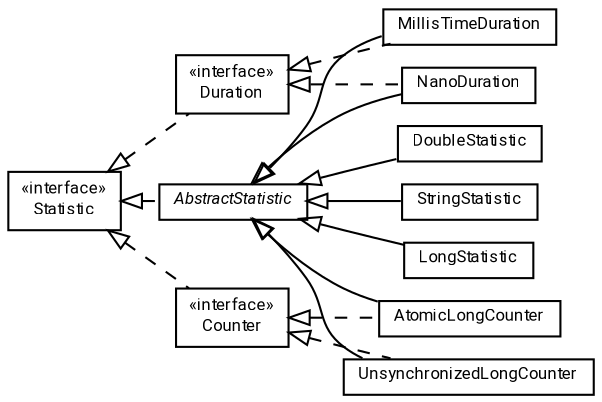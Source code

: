 #!/usr/local/bin/dot
#
# Class diagram 
# Generated by UMLGraph version R5_7_2-60-g0e99a6 (http://www.spinellis.gr/umlgraph/)
#

digraph G {
	graph [fontnames="svg"]
	edge [fontname="Roboto",fontsize=7,labelfontname="Roboto",labelfontsize=7,color="black"];
	node [fontname="Roboto",fontcolor="black",fontsize=8,shape=plaintext,margin=0,width=0,height=0];
	nodesep=0.15;
	ranksep=0.25;
	rankdir=LR;
	// de.lmu.ifi.dbs.elki.logging.statistics.NanoDuration
	c757337 [label=<<table title="de.lmu.ifi.dbs.elki.logging.statistics.NanoDuration" border="0" cellborder="1" cellspacing="0" cellpadding="2" href="NanoDuration.html" target="_parent">
		<tr><td><table border="0" cellspacing="0" cellpadding="1">
		<tr><td align="center" balign="center"> <font face="Roboto">NanoDuration</font> </td></tr>
		</table></td></tr>
		</table>>, URL="NanoDuration.html"];
	// de.lmu.ifi.dbs.elki.logging.statistics.UnsynchronizedLongCounter
	c757338 [label=<<table title="de.lmu.ifi.dbs.elki.logging.statistics.UnsynchronizedLongCounter" border="0" cellborder="1" cellspacing="0" cellpadding="2" href="UnsynchronizedLongCounter.html" target="_parent">
		<tr><td><table border="0" cellspacing="0" cellpadding="1">
		<tr><td align="center" balign="center"> <font face="Roboto">UnsynchronizedLongCounter</font> </td></tr>
		</table></td></tr>
		</table>>, URL="UnsynchronizedLongCounter.html"];
	// de.lmu.ifi.dbs.elki.logging.statistics.AbstractStatistic
	c757339 [label=<<table title="de.lmu.ifi.dbs.elki.logging.statistics.AbstractStatistic" border="0" cellborder="1" cellspacing="0" cellpadding="2" href="AbstractStatistic.html" target="_parent">
		<tr><td><table border="0" cellspacing="0" cellpadding="1">
		<tr><td align="center" balign="center"> <font face="Roboto"><i>AbstractStatistic</i></font> </td></tr>
		</table></td></tr>
		</table>>, URL="AbstractStatistic.html"];
	// de.lmu.ifi.dbs.elki.logging.statistics.MillisTimeDuration
	c757340 [label=<<table title="de.lmu.ifi.dbs.elki.logging.statistics.MillisTimeDuration" border="0" cellborder="1" cellspacing="0" cellpadding="2" href="MillisTimeDuration.html" target="_parent">
		<tr><td><table border="0" cellspacing="0" cellpadding="1">
		<tr><td align="center" balign="center"> <font face="Roboto">MillisTimeDuration</font> </td></tr>
		</table></td></tr>
		</table>>, URL="MillisTimeDuration.html"];
	// de.lmu.ifi.dbs.elki.logging.statistics.AtomicLongCounter
	c757341 [label=<<table title="de.lmu.ifi.dbs.elki.logging.statistics.AtomicLongCounter" border="0" cellborder="1" cellspacing="0" cellpadding="2" href="AtomicLongCounter.html" target="_parent">
		<tr><td><table border="0" cellspacing="0" cellpadding="1">
		<tr><td align="center" balign="center"> <font face="Roboto">AtomicLongCounter</font> </td></tr>
		</table></td></tr>
		</table>>, URL="AtomicLongCounter.html"];
	// de.lmu.ifi.dbs.elki.logging.statistics.DoubleStatistic
	c757342 [label=<<table title="de.lmu.ifi.dbs.elki.logging.statistics.DoubleStatistic" border="0" cellborder="1" cellspacing="0" cellpadding="2" href="DoubleStatistic.html" target="_parent">
		<tr><td><table border="0" cellspacing="0" cellpadding="1">
		<tr><td align="center" balign="center"> <font face="Roboto">DoubleStatistic</font> </td></tr>
		</table></td></tr>
		</table>>, URL="DoubleStatistic.html"];
	// de.lmu.ifi.dbs.elki.logging.statistics.Duration
	c757343 [label=<<table title="de.lmu.ifi.dbs.elki.logging.statistics.Duration" border="0" cellborder="1" cellspacing="0" cellpadding="2" href="Duration.html" target="_parent">
		<tr><td><table border="0" cellspacing="0" cellpadding="1">
		<tr><td align="center" balign="center"> &#171;interface&#187; </td></tr>
		<tr><td align="center" balign="center"> <font face="Roboto">Duration</font> </td></tr>
		</table></td></tr>
		</table>>, URL="Duration.html"];
	// de.lmu.ifi.dbs.elki.logging.statistics.Statistic
	c757344 [label=<<table title="de.lmu.ifi.dbs.elki.logging.statistics.Statistic" border="0" cellborder="1" cellspacing="0" cellpadding="2" href="Statistic.html" target="_parent">
		<tr><td><table border="0" cellspacing="0" cellpadding="1">
		<tr><td align="center" balign="center"> &#171;interface&#187; </td></tr>
		<tr><td align="center" balign="center"> <font face="Roboto">Statistic</font> </td></tr>
		</table></td></tr>
		</table>>, URL="Statistic.html"];
	// de.lmu.ifi.dbs.elki.logging.statistics.StringStatistic
	c757345 [label=<<table title="de.lmu.ifi.dbs.elki.logging.statistics.StringStatistic" border="0" cellborder="1" cellspacing="0" cellpadding="2" href="StringStatistic.html" target="_parent">
		<tr><td><table border="0" cellspacing="0" cellpadding="1">
		<tr><td align="center" balign="center"> <font face="Roboto">StringStatistic</font> </td></tr>
		</table></td></tr>
		</table>>, URL="StringStatistic.html"];
	// de.lmu.ifi.dbs.elki.logging.statistics.Counter
	c757346 [label=<<table title="de.lmu.ifi.dbs.elki.logging.statistics.Counter" border="0" cellborder="1" cellspacing="0" cellpadding="2" href="Counter.html" target="_parent">
		<tr><td><table border="0" cellspacing="0" cellpadding="1">
		<tr><td align="center" balign="center"> &#171;interface&#187; </td></tr>
		<tr><td align="center" balign="center"> <font face="Roboto">Counter</font> </td></tr>
		</table></td></tr>
		</table>>, URL="Counter.html"];
	// de.lmu.ifi.dbs.elki.logging.statistics.LongStatistic
	c757347 [label=<<table title="de.lmu.ifi.dbs.elki.logging.statistics.LongStatistic" border="0" cellborder="1" cellspacing="0" cellpadding="2" href="LongStatistic.html" target="_parent">
		<tr><td><table border="0" cellspacing="0" cellpadding="1">
		<tr><td align="center" balign="center"> <font face="Roboto">LongStatistic</font> </td></tr>
		</table></td></tr>
		</table>>, URL="LongStatistic.html"];
	// de.lmu.ifi.dbs.elki.logging.statistics.NanoDuration extends de.lmu.ifi.dbs.elki.logging.statistics.AbstractStatistic
	c757339 -> c757337 [arrowtail=empty,dir=back,weight=10];
	// de.lmu.ifi.dbs.elki.logging.statistics.NanoDuration implements de.lmu.ifi.dbs.elki.logging.statistics.Duration
	c757343 -> c757337 [arrowtail=empty,style=dashed,dir=back,weight=9];
	// de.lmu.ifi.dbs.elki.logging.statistics.UnsynchronizedLongCounter extends de.lmu.ifi.dbs.elki.logging.statistics.AbstractStatistic
	c757339 -> c757338 [arrowtail=empty,dir=back,weight=10];
	// de.lmu.ifi.dbs.elki.logging.statistics.UnsynchronizedLongCounter implements de.lmu.ifi.dbs.elki.logging.statistics.Counter
	c757346 -> c757338 [arrowtail=empty,style=dashed,dir=back,weight=9];
	// de.lmu.ifi.dbs.elki.logging.statistics.AbstractStatistic implements de.lmu.ifi.dbs.elki.logging.statistics.Statistic
	c757344 -> c757339 [arrowtail=empty,style=dashed,dir=back,weight=9];
	// de.lmu.ifi.dbs.elki.logging.statistics.MillisTimeDuration extends de.lmu.ifi.dbs.elki.logging.statistics.AbstractStatistic
	c757339 -> c757340 [arrowtail=empty,dir=back,weight=10];
	// de.lmu.ifi.dbs.elki.logging.statistics.MillisTimeDuration implements de.lmu.ifi.dbs.elki.logging.statistics.Duration
	c757343 -> c757340 [arrowtail=empty,style=dashed,dir=back,weight=9];
	// de.lmu.ifi.dbs.elki.logging.statistics.AtomicLongCounter extends de.lmu.ifi.dbs.elki.logging.statistics.AbstractStatistic
	c757339 -> c757341 [arrowtail=empty,dir=back,weight=10];
	// de.lmu.ifi.dbs.elki.logging.statistics.AtomicLongCounter implements de.lmu.ifi.dbs.elki.logging.statistics.Counter
	c757346 -> c757341 [arrowtail=empty,style=dashed,dir=back,weight=9];
	// de.lmu.ifi.dbs.elki.logging.statistics.DoubleStatistic extends de.lmu.ifi.dbs.elki.logging.statistics.AbstractStatistic
	c757339 -> c757342 [arrowtail=empty,dir=back,weight=10];
	// de.lmu.ifi.dbs.elki.logging.statistics.Duration implements de.lmu.ifi.dbs.elki.logging.statistics.Statistic
	c757344 -> c757343 [arrowtail=empty,style=dashed,dir=back,weight=9];
	// de.lmu.ifi.dbs.elki.logging.statistics.StringStatistic extends de.lmu.ifi.dbs.elki.logging.statistics.AbstractStatistic
	c757339 -> c757345 [arrowtail=empty,dir=back,weight=10];
	// de.lmu.ifi.dbs.elki.logging.statistics.Counter implements de.lmu.ifi.dbs.elki.logging.statistics.Statistic
	c757344 -> c757346 [arrowtail=empty,style=dashed,dir=back,weight=9];
	// de.lmu.ifi.dbs.elki.logging.statistics.LongStatistic extends de.lmu.ifi.dbs.elki.logging.statistics.AbstractStatistic
	c757339 -> c757347 [arrowtail=empty,dir=back,weight=10];
}

